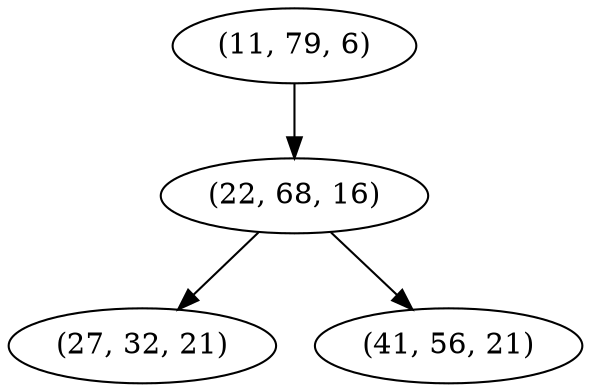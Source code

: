 digraph tree {
    "(11, 79, 6)";
    "(22, 68, 16)";
    "(27, 32, 21)";
    "(41, 56, 21)";
    "(11, 79, 6)" -> "(22, 68, 16)";
    "(22, 68, 16)" -> "(27, 32, 21)";
    "(22, 68, 16)" -> "(41, 56, 21)";
}
